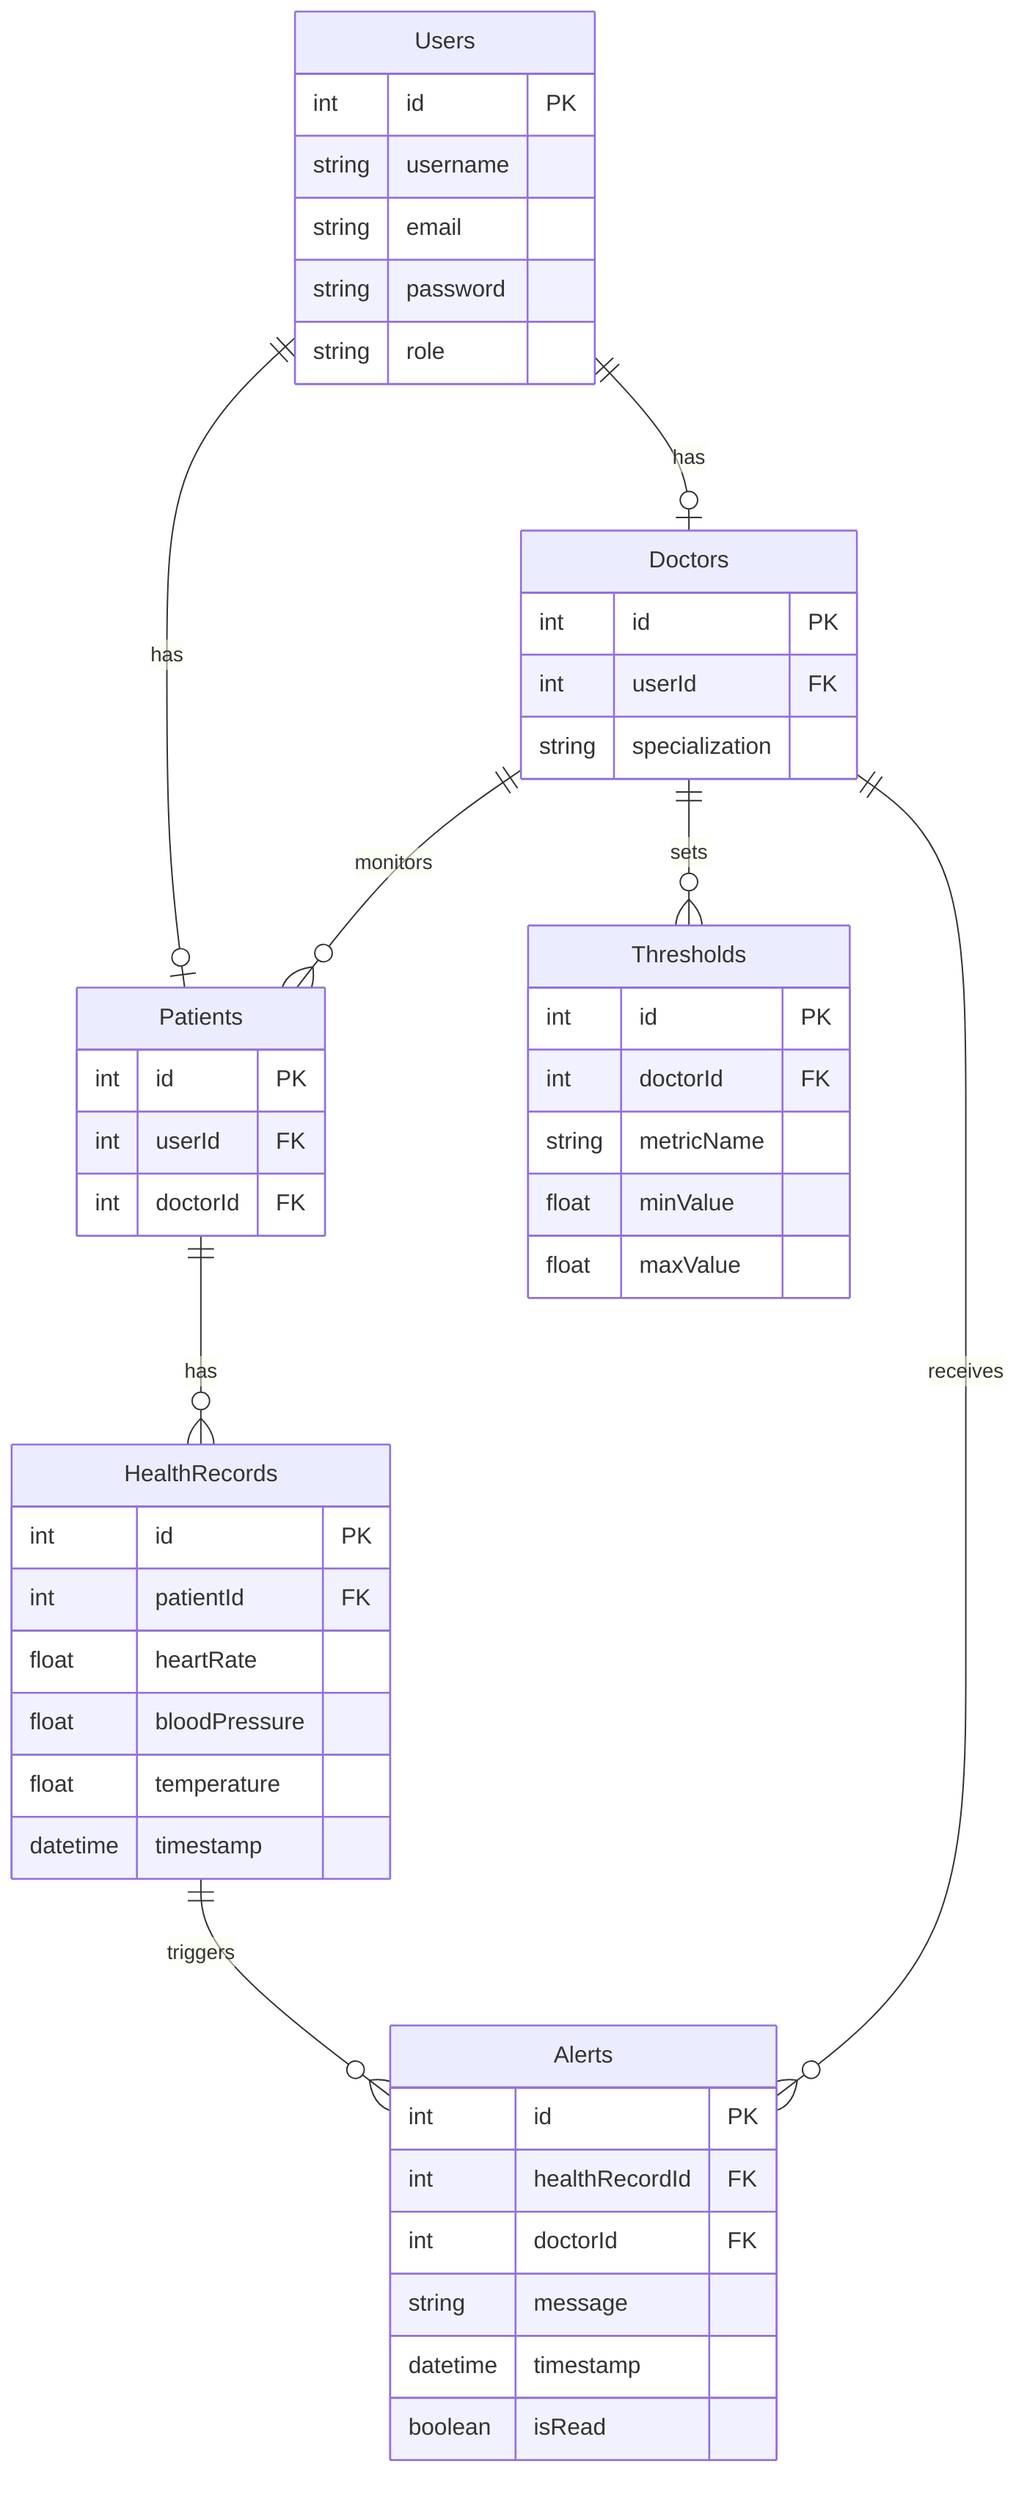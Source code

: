 erDiagram
    Users ||--o| Doctors : has
    Users ||--o| Patients : has
    Doctors ||--o{ Patients : monitors
    Patients ||--o{ HealthRecords : has
    HealthRecords ||--o{ Alerts : triggers
    Doctors ||--o{ Alerts : receives
    Doctors ||--o{ Thresholds : sets

    Users {
        int id PK
        string username
        string email
        string password
        string role
    }

    Doctors {
        int id PK
        int userId FK
        string specialization
    }

    Patients {
        int id PK
        int userId FK
        int doctorId FK
    }

    HealthRecords {
        int id PK
        int patientId FK
        float heartRate
        float bloodPressure
        float temperature
        datetime timestamp
    }

    Thresholds {
        int id PK
        int doctorId FK
        string metricName
        float minValue
        float maxValue
    }

    Alerts {
        int id PK
        int healthRecordId FK
        int doctorId FK
        string message
        datetime timestamp
        boolean isRead
    }